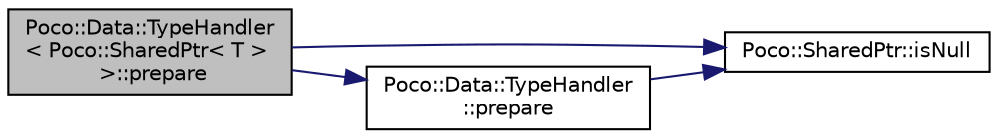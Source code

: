 digraph "Poco::Data::TypeHandler&lt; Poco::SharedPtr&lt; T &gt; &gt;::prepare"
{
 // LATEX_PDF_SIZE
  edge [fontname="Helvetica",fontsize="10",labelfontname="Helvetica",labelfontsize="10"];
  node [fontname="Helvetica",fontsize="10",shape=record];
  rankdir="LR";
  Node1 [label="Poco::Data::TypeHandler\l\< Poco::SharedPtr\< T \>\l \>::prepare",height=0.2,width=0.4,color="black", fillcolor="grey75", style="filled", fontcolor="black",tooltip=" "];
  Node1 -> Node2 [color="midnightblue",fontsize="10",style="solid"];
  Node2 [label="Poco::SharedPtr::isNull",height=0.2,width=0.4,color="black", fillcolor="white", style="filled",URL="$classPoco_1_1SharedPtr.html#af04598ca0ecf598802c144836cfd3b5a",tooltip=" "];
  Node1 -> Node3 [color="midnightblue",fontsize="10",style="solid"];
  Node3 [label="Poco::Data::TypeHandler\l::prepare",height=0.2,width=0.4,color="black", fillcolor="white", style="filled",URL="$classPoco_1_1Data_1_1TypeHandler.html#abe0ce94e087c5dbb986a063818fecbea",tooltip=" "];
  Node3 -> Node2 [color="midnightblue",fontsize="10",style="solid"];
}
